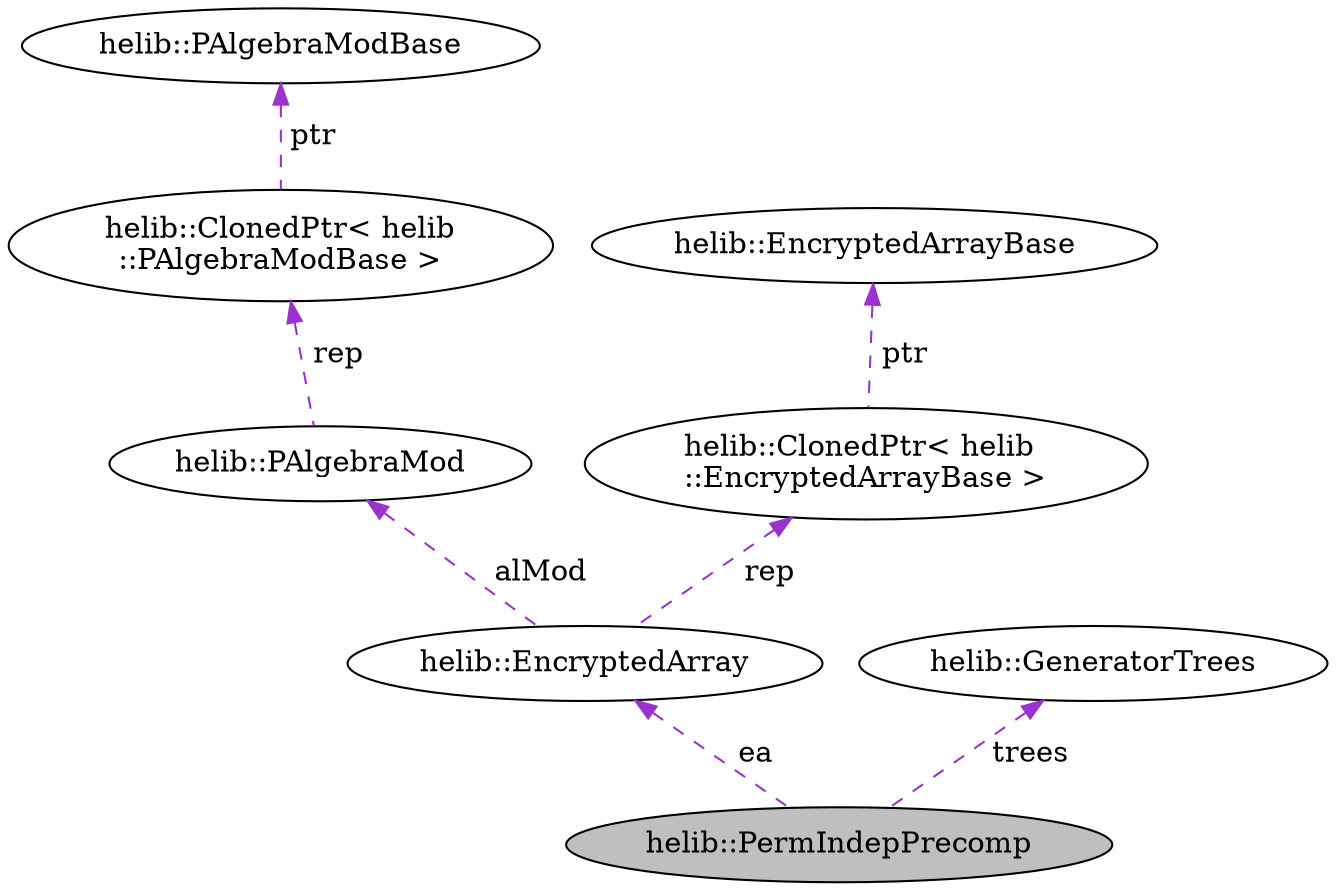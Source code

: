 digraph "helib::PermIndepPrecomp"
{
  N1 [label="helib::PermIndepPrecomp",color="black", fillcolor="grey75", style="filled", fontcolor="black"];
  N2 -> N1 [dir="back",color="darkorchid3",style="dashed",label=" ea" ];
  N2 [label="helib::EncryptedArray",color="black", fillcolor="white", style="filled",tooltip="A simple wrapper for a smart pointer to an EncryptedArrayBase. This is the interface that higher-leve..."];
  N3 -> N2 [dir="back",color="darkorchid3",style="dashed",label=" alMod" ];
  N3 [label="helib::PAlgebraMod",color="black", fillcolor="white", style="filled",tooltip="The structure of Z[X]/(Phi_m(X), p) "];
  N4 -> N3 [dir="back",color="darkorchid3",style="dashed",label=" rep" ];
  N4 [label="helib::ClonedPtr\< helib\l::PAlgebraModBase \>",color="black", fillcolor="white", style="filled"];
  N5 -> N4 [dir="back",color="darkorchid3",style="dashed",label=" ptr" ];
  N5 [label="helib::PAlgebraModBase",color="black", fillcolor="white", style="filled",tooltip="Virtual base class for PAlgebraMod. "];
  N6 -> N2 [dir="back",color="darkorchid3",style="dashed",label=" rep" ];
  N6 [label="helib::ClonedPtr\< helib\l::EncryptedArrayBase \>",color="black", fillcolor="white", style="filled"];
  N7 -> N6 [dir="back",color="darkorchid3",style="dashed",label=" ptr" ];
  N7 [label="helib::EncryptedArrayBase",color="black", fillcolor="white", style="filled",tooltip="virtual class for data-movement operations on arrays of slots "];
  N8 -> N1 [dir="back",color="darkorchid3",style="dashed",label=" trees" ];
  N8 [label="helib::GeneratorTrees",color="black", fillcolor="white", style="filled",tooltip="A std::vector of generator trees, one per generator in Zm*/(p) "];
}
